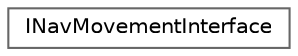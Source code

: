 digraph "Graphical Class Hierarchy"
{
 // INTERACTIVE_SVG=YES
 // LATEX_PDF_SIZE
  bgcolor="transparent";
  edge [fontname=Helvetica,fontsize=10,labelfontname=Helvetica,labelfontsize=10];
  node [fontname=Helvetica,fontsize=10,shape=box,height=0.2,width=0.4];
  rankdir="LR";
  Node0 [id="Node000000",label="INavMovementInterface",height=0.2,width=0.4,color="grey40", fillcolor="white", style="filled",URL="$d9/d37/classINavMovementInterface.html",tooltip="Interface for navigation movement - should be implemented on movement objects that control an object ..."];
}
